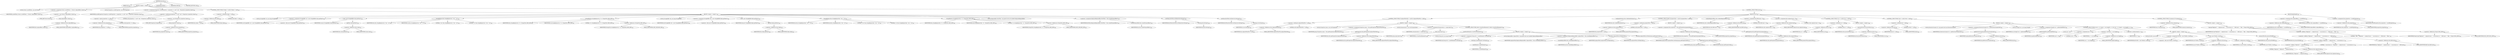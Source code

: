 digraph "execute" {  
"1006" [label = <(METHOD,execute)<SUB>443</SUB>> ]
"101" [label = <(PARAM,this)<SUB>443</SUB>> ]
"1007" [label = <(BLOCK,&lt;empty&gt;,&lt;empty&gt;)<SUB>443</SUB>> ]
"1008" [label = <(LOCAL,Vector savedFilters: java.util.Vector)> ]
"1009" [label = <(&lt;operator&gt;.assignment,Vector savedFilters = (Vector) replacefilters.clone())<SUB>445</SUB>> ]
"1010" [label = <(IDENTIFIER,savedFilters,Vector savedFilters = (Vector) replacefilters.clone())<SUB>445</SUB>> ]
"1011" [label = <(&lt;operator&gt;.cast,(Vector) replacefilters.clone())<SUB>445</SUB>> ]
"1012" [label = <(TYPE_REF,Vector,Vector)<SUB>445</SUB>> ]
"1013" [label = <(clone,replacefilters.clone())<SUB>445</SUB>> ]
"1014" [label = <(&lt;operator&gt;.fieldAccess,this.replacefilters)<SUB>445</SUB>> ]
"1015" [label = <(IDENTIFIER,this,replacefilters.clone())<SUB>445</SUB>> ]
"1016" [label = <(FIELD_IDENTIFIER,replacefilters,replacefilters)<SUB>445</SUB>> ]
"1017" [label = <(LOCAL,Properties savedProperties: java.util.Properties)> ]
"1018" [label = <(&lt;operator&gt;.assignment,Properties savedProperties = properties == null ? null : (Properties) properties.clone())<SUB>446</SUB>> ]
"1019" [label = <(IDENTIFIER,savedProperties,Properties savedProperties = properties == null ? null : (Properties) properties.clone())<SUB>446</SUB>> ]
"1020" [label = <(&lt;operator&gt;.conditional,properties == null ? null : (Properties) properties.clone())<SUB>447</SUB>> ]
"1021" [label = <(&lt;operator&gt;.equals,properties == null)<SUB>447</SUB>> ]
"1022" [label = <(&lt;operator&gt;.fieldAccess,this.properties)<SUB>447</SUB>> ]
"1023" [label = <(IDENTIFIER,this,properties == null)<SUB>447</SUB>> ]
"1024" [label = <(FIELD_IDENTIFIER,properties,properties)<SUB>447</SUB>> ]
"1025" [label = <(LITERAL,null,properties == null)<SUB>447</SUB>> ]
"1026" [label = <(LITERAL,null,properties == null ? null : (Properties) properties.clone())<SUB>447</SUB>> ]
"1027" [label = <(&lt;operator&gt;.cast,(Properties) properties.clone())<SUB>447</SUB>> ]
"1028" [label = <(TYPE_REF,Properties,Properties)<SUB>447</SUB>> ]
"1029" [label = <(clone,properties.clone())<SUB>447</SUB>> ]
"1030" [label = <(&lt;operator&gt;.fieldAccess,this.properties)<SUB>447</SUB>> ]
"1031" [label = <(IDENTIFIER,this,properties.clone())<SUB>447</SUB>> ]
"1032" [label = <(FIELD_IDENTIFIER,properties,properties)<SUB>447</SUB>> ]
"1033" [label = <(CONTROL_STRUCTURE,if (token != null),if (token != null))<SUB>449</SUB>> ]
"1034" [label = <(&lt;operator&gt;.notEquals,token != null)<SUB>449</SUB>> ]
"1035" [label = <(&lt;operator&gt;.fieldAccess,this.token)<SUB>449</SUB>> ]
"1036" [label = <(IDENTIFIER,this,token != null)<SUB>449</SUB>> ]
"1037" [label = <(FIELD_IDENTIFIER,token,token)<SUB>449</SUB>> ]
"1038" [label = <(LITERAL,null,token != null)<SUB>449</SUB>> ]
"1039" [label = <(BLOCK,&lt;empty&gt;,&lt;empty&gt;)<SUB>449</SUB>> ]
"99" [label = <(LOCAL,StringBuffer val: java.lang.StringBuffer)> ]
"1040" [label = <(&lt;operator&gt;.assignment,StringBuffer val = new StringBuffer(value.getText()))<SUB>453</SUB>> ]
"1041" [label = <(IDENTIFIER,val,StringBuffer val = new StringBuffer(value.getText()))<SUB>453</SUB>> ]
"1042" [label = <(&lt;operator&gt;.alloc,new StringBuffer(value.getText()))<SUB>453</SUB>> ]
"1043" [label = <(&lt;init&gt;,new StringBuffer(value.getText()))<SUB>453</SUB>> ]
"98" [label = <(IDENTIFIER,val,new StringBuffer(value.getText()))<SUB>453</SUB>> ]
"1044" [label = <(getText,value.getText())<SUB>453</SUB>> ]
"1045" [label = <(&lt;operator&gt;.fieldAccess,this.value)<SUB>453</SUB>> ]
"1046" [label = <(IDENTIFIER,this,value.getText())<SUB>453</SUB>> ]
"1047" [label = <(FIELD_IDENTIFIER,value,value)<SUB>453</SUB>> ]
"1048" [label = <(stringReplace,this.stringReplace(val, &quot;\r\n&quot;, &quot;\n&quot;))<SUB>454</SUB>> ]
"100" [label = <(IDENTIFIER,this,this.stringReplace(val, &quot;\r\n&quot;, &quot;\n&quot;))<SUB>454</SUB>> ]
"1049" [label = <(IDENTIFIER,val,this.stringReplace(val, &quot;\r\n&quot;, &quot;\n&quot;))<SUB>454</SUB>> ]
"1050" [label = <(LITERAL,&quot;\r\n&quot;,this.stringReplace(val, &quot;\r\n&quot;, &quot;\n&quot;))<SUB>454</SUB>> ]
"1051" [label = <(LITERAL,&quot;\n&quot;,this.stringReplace(val, &quot;\r\n&quot;, &quot;\n&quot;))<SUB>454</SUB>> ]
"1052" [label = <(stringReplace,stringReplace(val, &quot;\n&quot;, StringUtils.LINE_SEP))<SUB>455</SUB>> ]
"102" [label = <(IDENTIFIER,this,stringReplace(val, &quot;\n&quot;, StringUtils.LINE_SEP))<SUB>455</SUB>> ]
"1053" [label = <(IDENTIFIER,val,stringReplace(val, &quot;\n&quot;, StringUtils.LINE_SEP))<SUB>455</SUB>> ]
"1054" [label = <(LITERAL,&quot;\n&quot;,stringReplace(val, &quot;\n&quot;, StringUtils.LINE_SEP))<SUB>455</SUB>> ]
"1055" [label = <(&lt;operator&gt;.fieldAccess,StringUtils.LINE_SEP)<SUB>455</SUB>> ]
"1056" [label = <(IDENTIFIER,StringUtils,stringReplace(val, &quot;\n&quot;, StringUtils.LINE_SEP))<SUB>455</SUB>> ]
"1057" [label = <(FIELD_IDENTIFIER,LINE_SEP,LINE_SEP)<SUB>455</SUB>> ]
"104" [label = <(LOCAL,StringBuffer tok: java.lang.StringBuffer)> ]
"1058" [label = <(&lt;operator&gt;.assignment,StringBuffer tok = new StringBuffer(token.getText()))<SUB>456</SUB>> ]
"1059" [label = <(IDENTIFIER,tok,StringBuffer tok = new StringBuffer(token.getText()))<SUB>456</SUB>> ]
"1060" [label = <(&lt;operator&gt;.alloc,new StringBuffer(token.getText()))<SUB>456</SUB>> ]
"1061" [label = <(&lt;init&gt;,new StringBuffer(token.getText()))<SUB>456</SUB>> ]
"103" [label = <(IDENTIFIER,tok,new StringBuffer(token.getText()))<SUB>456</SUB>> ]
"1062" [label = <(getText,token.getText())<SUB>456</SUB>> ]
"1063" [label = <(&lt;operator&gt;.fieldAccess,this.token)<SUB>456</SUB>> ]
"1064" [label = <(IDENTIFIER,this,token.getText())<SUB>456</SUB>> ]
"1065" [label = <(FIELD_IDENTIFIER,token,token)<SUB>456</SUB>> ]
"1066" [label = <(stringReplace,this.stringReplace(tok, &quot;\r\n&quot;, &quot;\n&quot;))<SUB>457</SUB>> ]
"105" [label = <(IDENTIFIER,this,this.stringReplace(tok, &quot;\r\n&quot;, &quot;\n&quot;))<SUB>457</SUB>> ]
"1067" [label = <(IDENTIFIER,tok,this.stringReplace(tok, &quot;\r\n&quot;, &quot;\n&quot;))<SUB>457</SUB>> ]
"1068" [label = <(LITERAL,&quot;\r\n&quot;,this.stringReplace(tok, &quot;\r\n&quot;, &quot;\n&quot;))<SUB>457</SUB>> ]
"1069" [label = <(LITERAL,&quot;\n&quot;,this.stringReplace(tok, &quot;\r\n&quot;, &quot;\n&quot;))<SUB>457</SUB>> ]
"1070" [label = <(stringReplace,stringReplace(tok, &quot;\n&quot;, StringUtils.LINE_SEP))<SUB>458</SUB>> ]
"106" [label = <(IDENTIFIER,this,stringReplace(tok, &quot;\n&quot;, StringUtils.LINE_SEP))<SUB>458</SUB>> ]
"1071" [label = <(IDENTIFIER,tok,stringReplace(tok, &quot;\n&quot;, StringUtils.LINE_SEP))<SUB>458</SUB>> ]
"1072" [label = <(LITERAL,&quot;\n&quot;,stringReplace(tok, &quot;\n&quot;, StringUtils.LINE_SEP))<SUB>458</SUB>> ]
"1073" [label = <(&lt;operator&gt;.fieldAccess,StringUtils.LINE_SEP)<SUB>458</SUB>> ]
"1074" [label = <(IDENTIFIER,StringUtils,stringReplace(tok, &quot;\n&quot;, StringUtils.LINE_SEP))<SUB>458</SUB>> ]
"1075" [label = <(FIELD_IDENTIFIER,LINE_SEP,LINE_SEP)<SUB>458</SUB>> ]
"1076" [label = <(LOCAL,Replacefilter firstFilter: org.apache.tools.ant.taskdefs.Replace$Replacefilter)> ]
"1077" [label = <(&lt;operator&gt;.assignment,Replace$Replacefilter firstFilter = this.createPrimaryfilter())<SUB>459</SUB>> ]
"1078" [label = <(IDENTIFIER,firstFilter,Replace$Replacefilter firstFilter = this.createPrimaryfilter())<SUB>459</SUB>> ]
"1079" [label = <(createPrimaryfilter,this.createPrimaryfilter())<SUB>459</SUB>> ]
"107" [label = <(IDENTIFIER,this,this.createPrimaryfilter())<SUB>459</SUB>> ]
"1080" [label = <(setToken,firstFilter.setToken(tok.toString()))<SUB>460</SUB>> ]
"1081" [label = <(IDENTIFIER,firstFilter,firstFilter.setToken(tok.toString()))<SUB>460</SUB>> ]
"1082" [label = <(toString,tok.toString())<SUB>460</SUB>> ]
"1083" [label = <(IDENTIFIER,tok,tok.toString())<SUB>460</SUB>> ]
"1084" [label = <(setValue,firstFilter.setValue(val.toString()))<SUB>461</SUB>> ]
"1085" [label = <(IDENTIFIER,firstFilter,firstFilter.setValue(val.toString()))<SUB>461</SUB>> ]
"1086" [label = <(toString,val.toString())<SUB>461</SUB>> ]
"1087" [label = <(IDENTIFIER,val,val.toString())<SUB>461</SUB>> ]
"1088" [label = <(CONTROL_STRUCTURE,try,try)<SUB>464</SUB>> ]
"1089" [label = <(BLOCK,try,try)<SUB>464</SUB>> ]
"1090" [label = <(CONTROL_STRUCTURE,if (replaceFilterFile != null),if (replaceFilterFile != null))<SUB>465</SUB>> ]
"1091" [label = <(&lt;operator&gt;.notEquals,replaceFilterFile != null)<SUB>465</SUB>> ]
"1092" [label = <(&lt;operator&gt;.fieldAccess,this.replaceFilterFile)<SUB>465</SUB>> ]
"1093" [label = <(IDENTIFIER,this,replaceFilterFile != null)<SUB>465</SUB>> ]
"1094" [label = <(FIELD_IDENTIFIER,replaceFilterFile,replaceFilterFile)<SUB>465</SUB>> ]
"1095" [label = <(LITERAL,null,replaceFilterFile != null)<SUB>465</SUB>> ]
"1096" [label = <(BLOCK,&lt;empty&gt;,&lt;empty&gt;)<SUB>465</SUB>> ]
"1097" [label = <(LOCAL,Properties props: java.util.Properties)> ]
"1098" [label = <(&lt;operator&gt;.assignment,Properties props = this.getProperties(replaceFilterFile))<SUB>466</SUB>> ]
"1099" [label = <(IDENTIFIER,props,Properties props = this.getProperties(replaceFilterFile))<SUB>466</SUB>> ]
"1100" [label = <(getProperties,this.getProperties(replaceFilterFile))<SUB>466</SUB>> ]
"108" [label = <(IDENTIFIER,this,this.getProperties(replaceFilterFile))<SUB>466</SUB>> ]
"1101" [label = <(&lt;operator&gt;.fieldAccess,this.replaceFilterFile)<SUB>466</SUB>> ]
"1102" [label = <(IDENTIFIER,this,this.getProperties(replaceFilterFile))<SUB>466</SUB>> ]
"1103" [label = <(FIELD_IDENTIFIER,replaceFilterFile,replaceFilterFile)<SUB>466</SUB>> ]
"1104" [label = <(LOCAL,Enumeration e: java.util.Enumeration)> ]
"1105" [label = <(&lt;operator&gt;.assignment,Enumeration e = props.keys())<SUB>467</SUB>> ]
"1106" [label = <(IDENTIFIER,e,Enumeration e = props.keys())<SUB>467</SUB>> ]
"1107" [label = <(keys,props.keys())<SUB>467</SUB>> ]
"1108" [label = <(IDENTIFIER,props,props.keys())<SUB>467</SUB>> ]
"1109" [label = <(CONTROL_STRUCTURE,while (e.hasMoreElements()),while (e.hasMoreElements()))<SUB>468</SUB>> ]
"1110" [label = <(hasMoreElements,e.hasMoreElements())<SUB>468</SUB>> ]
"1111" [label = <(IDENTIFIER,e,e.hasMoreElements())<SUB>468</SUB>> ]
"1112" [label = <(BLOCK,&lt;empty&gt;,&lt;empty&gt;)<SUB>468</SUB>> ]
"1113" [label = <(LOCAL,String tok: java.lang.String)> ]
"1114" [label = <(&lt;operator&gt;.assignment,String tok = e.nextElement().toString())<SUB>469</SUB>> ]
"1115" [label = <(IDENTIFIER,tok,String tok = e.nextElement().toString())<SUB>469</SUB>> ]
"1116" [label = <(toString,e.nextElement().toString())<SUB>469</SUB>> ]
"1117" [label = <(nextElement,e.nextElement())<SUB>469</SUB>> ]
"1118" [label = <(IDENTIFIER,e,e.nextElement())<SUB>469</SUB>> ]
"1119" [label = <(LOCAL,Replacefilter replaceFilter: org.apache.tools.ant.taskdefs.Replace$Replacefilter)> ]
"1120" [label = <(&lt;operator&gt;.assignment,Replace$Replacefilter replaceFilter = this.createReplacefilter())<SUB>470</SUB>> ]
"1121" [label = <(IDENTIFIER,replaceFilter,Replace$Replacefilter replaceFilter = this.createReplacefilter())<SUB>470</SUB>> ]
"1122" [label = <(createReplacefilter,this.createReplacefilter())<SUB>470</SUB>> ]
"109" [label = <(IDENTIFIER,this,this.createReplacefilter())<SUB>470</SUB>> ]
"1123" [label = <(setToken,replaceFilter.setToken(tok))<SUB>471</SUB>> ]
"1124" [label = <(IDENTIFIER,replaceFilter,replaceFilter.setToken(tok))<SUB>471</SUB>> ]
"1125" [label = <(IDENTIFIER,tok,replaceFilter.setToken(tok))<SUB>471</SUB>> ]
"1126" [label = <(setValue,replaceFilter.setValue(props.getProperty(tok)))<SUB>472</SUB>> ]
"1127" [label = <(IDENTIFIER,replaceFilter,replaceFilter.setValue(props.getProperty(tok)))<SUB>472</SUB>> ]
"1128" [label = <(getProperty,props.getProperty(tok))<SUB>472</SUB>> ]
"1129" [label = <(IDENTIFIER,props,props.getProperty(tok))<SUB>472</SUB>> ]
"1130" [label = <(IDENTIFIER,tok,props.getProperty(tok))<SUB>472</SUB>> ]
"1131" [label = <(validateAttributes,this.validateAttributes())<SUB>476</SUB>> ]
"110" [label = <(IDENTIFIER,this,this.validateAttributes())<SUB>476</SUB>> ]
"1132" [label = <(CONTROL_STRUCTURE,if (propertyFile != null),if (propertyFile != null))<SUB>478</SUB>> ]
"1133" [label = <(&lt;operator&gt;.notEquals,propertyFile != null)<SUB>478</SUB>> ]
"1134" [label = <(&lt;operator&gt;.fieldAccess,this.propertyFile)<SUB>478</SUB>> ]
"1135" [label = <(IDENTIFIER,this,propertyFile != null)<SUB>478</SUB>> ]
"1136" [label = <(FIELD_IDENTIFIER,propertyFile,propertyFile)<SUB>478</SUB>> ]
"1137" [label = <(LITERAL,null,propertyFile != null)<SUB>478</SUB>> ]
"1138" [label = <(BLOCK,&lt;empty&gt;,&lt;empty&gt;)<SUB>478</SUB>> ]
"1139" [label = <(&lt;operator&gt;.assignment,this.properties = this.getProperties(propertyFile))<SUB>479</SUB>> ]
"1140" [label = <(&lt;operator&gt;.fieldAccess,this.properties)<SUB>479</SUB>> ]
"1141" [label = <(IDENTIFIER,this,this.properties = this.getProperties(propertyFile))<SUB>479</SUB>> ]
"1142" [label = <(FIELD_IDENTIFIER,properties,properties)<SUB>479</SUB>> ]
"1143" [label = <(getProperties,this.getProperties(propertyFile))<SUB>479</SUB>> ]
"111" [label = <(IDENTIFIER,this,this.getProperties(propertyFile))<SUB>479</SUB>> ]
"1144" [label = <(&lt;operator&gt;.fieldAccess,this.propertyFile)<SUB>479</SUB>> ]
"1145" [label = <(IDENTIFIER,this,this.getProperties(propertyFile))<SUB>479</SUB>> ]
"1146" [label = <(FIELD_IDENTIFIER,propertyFile,propertyFile)<SUB>479</SUB>> ]
"1147" [label = <(validateReplacefilters,this.validateReplacefilters())<SUB>482</SUB>> ]
"112" [label = <(IDENTIFIER,this,this.validateReplacefilters())<SUB>482</SUB>> ]
"1148" [label = <(&lt;operator&gt;.assignment,this.fileCount = 0)<SUB>483</SUB>> ]
"1149" [label = <(&lt;operator&gt;.fieldAccess,this.fileCount)<SUB>483</SUB>> ]
"1150" [label = <(IDENTIFIER,this,this.fileCount = 0)<SUB>483</SUB>> ]
"1151" [label = <(FIELD_IDENTIFIER,fileCount,fileCount)<SUB>483</SUB>> ]
"1152" [label = <(LITERAL,0,this.fileCount = 0)<SUB>483</SUB>> ]
"1153" [label = <(&lt;operator&gt;.assignment,this.replaceCount = 0)<SUB>484</SUB>> ]
"1154" [label = <(&lt;operator&gt;.fieldAccess,this.replaceCount)<SUB>484</SUB>> ]
"1155" [label = <(IDENTIFIER,this,this.replaceCount = 0)<SUB>484</SUB>> ]
"1156" [label = <(FIELD_IDENTIFIER,replaceCount,replaceCount)<SUB>484</SUB>> ]
"1157" [label = <(LITERAL,0,this.replaceCount = 0)<SUB>484</SUB>> ]
"1158" [label = <(CONTROL_STRUCTURE,if (src != null),if (src != null))<SUB>486</SUB>> ]
"1159" [label = <(&lt;operator&gt;.notEquals,src != null)<SUB>486</SUB>> ]
"1160" [label = <(&lt;operator&gt;.fieldAccess,this.src)<SUB>486</SUB>> ]
"1161" [label = <(IDENTIFIER,this,src != null)<SUB>486</SUB>> ]
"1162" [label = <(FIELD_IDENTIFIER,src,src)<SUB>486</SUB>> ]
"1163" [label = <(LITERAL,null,src != null)<SUB>486</SUB>> ]
"1164" [label = <(BLOCK,&lt;empty&gt;,&lt;empty&gt;)<SUB>486</SUB>> ]
"1165" [label = <(processFile,this.processFile(src))<SUB>487</SUB>> ]
"113" [label = <(IDENTIFIER,this,this.processFile(src))<SUB>487</SUB>> ]
"1166" [label = <(&lt;operator&gt;.fieldAccess,this.src)<SUB>487</SUB>> ]
"1167" [label = <(IDENTIFIER,this,this.processFile(src))<SUB>487</SUB>> ]
"1168" [label = <(FIELD_IDENTIFIER,src,src)<SUB>487</SUB>> ]
"1169" [label = <(CONTROL_STRUCTURE,if (dir != null),if (dir != null))<SUB>490</SUB>> ]
"1170" [label = <(&lt;operator&gt;.notEquals,dir != null)<SUB>490</SUB>> ]
"1171" [label = <(&lt;operator&gt;.fieldAccess,this.dir)<SUB>490</SUB>> ]
"1172" [label = <(IDENTIFIER,this,dir != null)<SUB>490</SUB>> ]
"1173" [label = <(FIELD_IDENTIFIER,dir,dir)<SUB>490</SUB>> ]
"1174" [label = <(LITERAL,null,dir != null)<SUB>490</SUB>> ]
"1175" [label = <(BLOCK,&lt;empty&gt;,&lt;empty&gt;)<SUB>490</SUB>> ]
"1176" [label = <(LOCAL,DirectoryScanner ds: org.apache.tools.ant.DirectoryScanner)> ]
"1177" [label = <(&lt;operator&gt;.assignment,DirectoryScanner ds = getDirectoryScanner(dir))<SUB>491</SUB>> ]
"1178" [label = <(IDENTIFIER,ds,DirectoryScanner ds = getDirectoryScanner(dir))<SUB>491</SUB>> ]
"1179" [label = <(getDirectoryScanner,getDirectoryScanner(dir))<SUB>491</SUB>> ]
"1180" [label = <(IDENTIFIER,super,getDirectoryScanner(dir))<SUB>491</SUB>> ]
"1181" [label = <(&lt;operator&gt;.fieldAccess,this.dir)<SUB>491</SUB>> ]
"1182" [label = <(IDENTIFIER,this,getDirectoryScanner(dir))<SUB>491</SUB>> ]
"1183" [label = <(FIELD_IDENTIFIER,dir,dir)<SUB>491</SUB>> ]
"1184" [label = <(LOCAL,String[] srcs: java.lang.String[])> ]
"1185" [label = <(&lt;operator&gt;.assignment,String[] srcs = getIncludedFiles())<SUB>492</SUB>> ]
"1186" [label = <(IDENTIFIER,srcs,String[] srcs = getIncludedFiles())<SUB>492</SUB>> ]
"1187" [label = <(getIncludedFiles,getIncludedFiles())<SUB>492</SUB>> ]
"1188" [label = <(IDENTIFIER,ds,getIncludedFiles())<SUB>492</SUB>> ]
"1189" [label = <(CONTROL_STRUCTURE,for (int i = 0; Some(i &lt; srcs.length); i++),for (int i = 0; Some(i &lt; srcs.length); i++))<SUB>494</SUB>> ]
"1190" [label = <(LOCAL,int i: int)> ]
"1191" [label = <(&lt;operator&gt;.assignment,int i = 0)<SUB>494</SUB>> ]
"1192" [label = <(IDENTIFIER,i,int i = 0)<SUB>494</SUB>> ]
"1193" [label = <(LITERAL,0,int i = 0)<SUB>494</SUB>> ]
"1194" [label = <(&lt;operator&gt;.lessThan,i &lt; srcs.length)<SUB>494</SUB>> ]
"1195" [label = <(IDENTIFIER,i,i &lt; srcs.length)<SUB>494</SUB>> ]
"1196" [label = <(&lt;operator&gt;.fieldAccess,srcs.length)<SUB>494</SUB>> ]
"1197" [label = <(IDENTIFIER,srcs,i &lt; srcs.length)<SUB>494</SUB>> ]
"1198" [label = <(FIELD_IDENTIFIER,length,length)<SUB>494</SUB>> ]
"1199" [label = <(&lt;operator&gt;.postIncrement,i++)<SUB>494</SUB>> ]
"1200" [label = <(IDENTIFIER,i,i++)<SUB>494</SUB>> ]
"1201" [label = <(BLOCK,&lt;empty&gt;,&lt;empty&gt;)<SUB>494</SUB>> ]
"115" [label = <(LOCAL,File file: java.io.File)> ]
"1202" [label = <(&lt;operator&gt;.assignment,File file = new File(dir, srcs[i]))<SUB>495</SUB>> ]
"1203" [label = <(IDENTIFIER,file,File file = new File(dir, srcs[i]))<SUB>495</SUB>> ]
"1204" [label = <(&lt;operator&gt;.alloc,new File(dir, srcs[i]))<SUB>495</SUB>> ]
"1205" [label = <(&lt;init&gt;,new File(dir, srcs[i]))<SUB>495</SUB>> ]
"114" [label = <(IDENTIFIER,file,new File(dir, srcs[i]))<SUB>495</SUB>> ]
"1206" [label = <(&lt;operator&gt;.fieldAccess,this.dir)<SUB>495</SUB>> ]
"1207" [label = <(IDENTIFIER,this,new File(dir, srcs[i]))<SUB>495</SUB>> ]
"1208" [label = <(FIELD_IDENTIFIER,dir,dir)<SUB>495</SUB>> ]
"1209" [label = <(&lt;operator&gt;.indexAccess,srcs[i])<SUB>495</SUB>> ]
"1210" [label = <(IDENTIFIER,srcs,new File(dir, srcs[i]))<SUB>495</SUB>> ]
"1211" [label = <(IDENTIFIER,i,new File(dir, srcs[i]))<SUB>495</SUB>> ]
"1212" [label = <(processFile,this.processFile(file))<SUB>496</SUB>> ]
"116" [label = <(IDENTIFIER,this,this.processFile(file))<SUB>496</SUB>> ]
"1213" [label = <(IDENTIFIER,file,this.processFile(file))<SUB>496</SUB>> ]
"1214" [label = <(CONTROL_STRUCTURE,if (summary),if (summary))<SUB>500</SUB>> ]
"1215" [label = <(&lt;operator&gt;.fieldAccess,this.summary)<SUB>500</SUB>> ]
"1216" [label = <(IDENTIFIER,this,if (summary))<SUB>500</SUB>> ]
"1217" [label = <(FIELD_IDENTIFIER,summary,summary)<SUB>500</SUB>> ]
"1218" [label = <(BLOCK,&lt;empty&gt;,&lt;empty&gt;)<SUB>500</SUB>> ]
"1219" [label = <(log,log(&quot;Replaced &quot; + replaceCount + &quot; occurrences in &quot; + fileCount + &quot; files.&quot;, Project.MSG_INFO))<SUB>501</SUB>> ]
"117" [label = <(IDENTIFIER,this,log(&quot;Replaced &quot; + replaceCount + &quot; occurrences in &quot; + fileCount + &quot; files.&quot;, Project.MSG_INFO))<SUB>501</SUB>> ]
"1220" [label = <(&lt;operator&gt;.addition,&quot;Replaced &quot; + replaceCount + &quot; occurrences in &quot; + fileCount + &quot; files.&quot;)<SUB>501</SUB>> ]
"1221" [label = <(&lt;operator&gt;.addition,&quot;Replaced &quot; + replaceCount + &quot; occurrences in &quot; + fileCount)<SUB>501</SUB>> ]
"1222" [label = <(&lt;operator&gt;.addition,&quot;Replaced &quot; + replaceCount + &quot; occurrences in &quot;)<SUB>501</SUB>> ]
"1223" [label = <(&lt;operator&gt;.addition,&quot;Replaced &quot; + replaceCount)<SUB>501</SUB>> ]
"1224" [label = <(LITERAL,&quot;Replaced &quot;,&quot;Replaced &quot; + replaceCount)<SUB>501</SUB>> ]
"1225" [label = <(&lt;operator&gt;.fieldAccess,this.replaceCount)<SUB>501</SUB>> ]
"1226" [label = <(IDENTIFIER,this,&quot;Replaced &quot; + replaceCount)<SUB>501</SUB>> ]
"1227" [label = <(FIELD_IDENTIFIER,replaceCount,replaceCount)<SUB>501</SUB>> ]
"1228" [label = <(LITERAL,&quot; occurrences in &quot;,&quot;Replaced &quot; + replaceCount + &quot; occurrences in &quot;)<SUB>501</SUB>> ]
"1229" [label = <(&lt;operator&gt;.fieldAccess,this.fileCount)<SUB>502</SUB>> ]
"1230" [label = <(IDENTIFIER,this,&quot;Replaced &quot; + replaceCount + &quot; occurrences in &quot; + fileCount)<SUB>502</SUB>> ]
"1231" [label = <(FIELD_IDENTIFIER,fileCount,fileCount)<SUB>502</SUB>> ]
"1232" [label = <(LITERAL,&quot; files.&quot;,&quot;Replaced &quot; + replaceCount + &quot; occurrences in &quot; + fileCount + &quot; files.&quot;)<SUB>502</SUB>> ]
"1233" [label = <(&lt;operator&gt;.fieldAccess,Project.MSG_INFO)<SUB>502</SUB>> ]
"1234" [label = <(IDENTIFIER,Project,log(&quot;Replaced &quot; + replaceCount + &quot; occurrences in &quot; + fileCount + &quot; files.&quot;, Project.MSG_INFO))<SUB>502</SUB>> ]
"1235" [label = <(FIELD_IDENTIFIER,MSG_INFO,MSG_INFO)<SUB>502</SUB>> ]
"1236" [label = <(BLOCK,finally,finally)<SUB>504</SUB>> ]
"1237" [label = <(&lt;operator&gt;.assignment,this.replacefilters = savedFilters)<SUB>505</SUB>> ]
"1238" [label = <(&lt;operator&gt;.fieldAccess,this.replacefilters)<SUB>505</SUB>> ]
"1239" [label = <(IDENTIFIER,this,this.replacefilters = savedFilters)<SUB>505</SUB>> ]
"1240" [label = <(FIELD_IDENTIFIER,replacefilters,replacefilters)<SUB>505</SUB>> ]
"1241" [label = <(IDENTIFIER,savedFilters,this.replacefilters = savedFilters)<SUB>505</SUB>> ]
"1242" [label = <(&lt;operator&gt;.assignment,this.properties = savedProperties)<SUB>506</SUB>> ]
"1243" [label = <(&lt;operator&gt;.fieldAccess,this.properties)<SUB>506</SUB>> ]
"1244" [label = <(IDENTIFIER,this,this.properties = savedProperties)<SUB>506</SUB>> ]
"1245" [label = <(FIELD_IDENTIFIER,properties,properties)<SUB>506</SUB>> ]
"1246" [label = <(IDENTIFIER,savedProperties,this.properties = savedProperties)<SUB>506</SUB>> ]
"1247" [label = <(MODIFIER,PUBLIC)> ]
"1248" [label = <(MODIFIER,VIRTUAL)> ]
"1249" [label = <(METHOD_RETURN,void)<SUB>443</SUB>> ]
  "1006" -> "101" 
  "1006" -> "1007" 
  "1006" -> "1247" 
  "1006" -> "1248" 
  "1006" -> "1249" 
  "1007" -> "1008" 
  "1007" -> "1009" 
  "1007" -> "1017" 
  "1007" -> "1018" 
  "1007" -> "1033" 
  "1007" -> "1088" 
  "1009" -> "1010" 
  "1009" -> "1011" 
  "1011" -> "1012" 
  "1011" -> "1013" 
  "1013" -> "1014" 
  "1014" -> "1015" 
  "1014" -> "1016" 
  "1018" -> "1019" 
  "1018" -> "1020" 
  "1020" -> "1021" 
  "1020" -> "1026" 
  "1020" -> "1027" 
  "1021" -> "1022" 
  "1021" -> "1025" 
  "1022" -> "1023" 
  "1022" -> "1024" 
  "1027" -> "1028" 
  "1027" -> "1029" 
  "1029" -> "1030" 
  "1030" -> "1031" 
  "1030" -> "1032" 
  "1033" -> "1034" 
  "1033" -> "1039" 
  "1034" -> "1035" 
  "1034" -> "1038" 
  "1035" -> "1036" 
  "1035" -> "1037" 
  "1039" -> "99" 
  "1039" -> "1040" 
  "1039" -> "1043" 
  "1039" -> "1048" 
  "1039" -> "1052" 
  "1039" -> "104" 
  "1039" -> "1058" 
  "1039" -> "1061" 
  "1039" -> "1066" 
  "1039" -> "1070" 
  "1039" -> "1076" 
  "1039" -> "1077" 
  "1039" -> "1080" 
  "1039" -> "1084" 
  "1040" -> "1041" 
  "1040" -> "1042" 
  "1043" -> "98" 
  "1043" -> "1044" 
  "1044" -> "1045" 
  "1045" -> "1046" 
  "1045" -> "1047" 
  "1048" -> "100" 
  "1048" -> "1049" 
  "1048" -> "1050" 
  "1048" -> "1051" 
  "1052" -> "102" 
  "1052" -> "1053" 
  "1052" -> "1054" 
  "1052" -> "1055" 
  "1055" -> "1056" 
  "1055" -> "1057" 
  "1058" -> "1059" 
  "1058" -> "1060" 
  "1061" -> "103" 
  "1061" -> "1062" 
  "1062" -> "1063" 
  "1063" -> "1064" 
  "1063" -> "1065" 
  "1066" -> "105" 
  "1066" -> "1067" 
  "1066" -> "1068" 
  "1066" -> "1069" 
  "1070" -> "106" 
  "1070" -> "1071" 
  "1070" -> "1072" 
  "1070" -> "1073" 
  "1073" -> "1074" 
  "1073" -> "1075" 
  "1077" -> "1078" 
  "1077" -> "1079" 
  "1079" -> "107" 
  "1080" -> "1081" 
  "1080" -> "1082" 
  "1082" -> "1083" 
  "1084" -> "1085" 
  "1084" -> "1086" 
  "1086" -> "1087" 
  "1088" -> "1089" 
  "1088" -> "1236" 
  "1089" -> "1090" 
  "1089" -> "1131" 
  "1089" -> "1132" 
  "1089" -> "1147" 
  "1089" -> "1148" 
  "1089" -> "1153" 
  "1089" -> "1158" 
  "1089" -> "1169" 
  "1089" -> "1214" 
  "1090" -> "1091" 
  "1090" -> "1096" 
  "1091" -> "1092" 
  "1091" -> "1095" 
  "1092" -> "1093" 
  "1092" -> "1094" 
  "1096" -> "1097" 
  "1096" -> "1098" 
  "1096" -> "1104" 
  "1096" -> "1105" 
  "1096" -> "1109" 
  "1098" -> "1099" 
  "1098" -> "1100" 
  "1100" -> "108" 
  "1100" -> "1101" 
  "1101" -> "1102" 
  "1101" -> "1103" 
  "1105" -> "1106" 
  "1105" -> "1107" 
  "1107" -> "1108" 
  "1109" -> "1110" 
  "1109" -> "1112" 
  "1110" -> "1111" 
  "1112" -> "1113" 
  "1112" -> "1114" 
  "1112" -> "1119" 
  "1112" -> "1120" 
  "1112" -> "1123" 
  "1112" -> "1126" 
  "1114" -> "1115" 
  "1114" -> "1116" 
  "1116" -> "1117" 
  "1117" -> "1118" 
  "1120" -> "1121" 
  "1120" -> "1122" 
  "1122" -> "109" 
  "1123" -> "1124" 
  "1123" -> "1125" 
  "1126" -> "1127" 
  "1126" -> "1128" 
  "1128" -> "1129" 
  "1128" -> "1130" 
  "1131" -> "110" 
  "1132" -> "1133" 
  "1132" -> "1138" 
  "1133" -> "1134" 
  "1133" -> "1137" 
  "1134" -> "1135" 
  "1134" -> "1136" 
  "1138" -> "1139" 
  "1139" -> "1140" 
  "1139" -> "1143" 
  "1140" -> "1141" 
  "1140" -> "1142" 
  "1143" -> "111" 
  "1143" -> "1144" 
  "1144" -> "1145" 
  "1144" -> "1146" 
  "1147" -> "112" 
  "1148" -> "1149" 
  "1148" -> "1152" 
  "1149" -> "1150" 
  "1149" -> "1151" 
  "1153" -> "1154" 
  "1153" -> "1157" 
  "1154" -> "1155" 
  "1154" -> "1156" 
  "1158" -> "1159" 
  "1158" -> "1164" 
  "1159" -> "1160" 
  "1159" -> "1163" 
  "1160" -> "1161" 
  "1160" -> "1162" 
  "1164" -> "1165" 
  "1165" -> "113" 
  "1165" -> "1166" 
  "1166" -> "1167" 
  "1166" -> "1168" 
  "1169" -> "1170" 
  "1169" -> "1175" 
  "1170" -> "1171" 
  "1170" -> "1174" 
  "1171" -> "1172" 
  "1171" -> "1173" 
  "1175" -> "1176" 
  "1175" -> "1177" 
  "1175" -> "1184" 
  "1175" -> "1185" 
  "1175" -> "1189" 
  "1177" -> "1178" 
  "1177" -> "1179" 
  "1179" -> "1180" 
  "1179" -> "1181" 
  "1181" -> "1182" 
  "1181" -> "1183" 
  "1185" -> "1186" 
  "1185" -> "1187" 
  "1187" -> "1188" 
  "1189" -> "1190" 
  "1189" -> "1191" 
  "1189" -> "1194" 
  "1189" -> "1199" 
  "1189" -> "1201" 
  "1191" -> "1192" 
  "1191" -> "1193" 
  "1194" -> "1195" 
  "1194" -> "1196" 
  "1196" -> "1197" 
  "1196" -> "1198" 
  "1199" -> "1200" 
  "1201" -> "115" 
  "1201" -> "1202" 
  "1201" -> "1205" 
  "1201" -> "1212" 
  "1202" -> "1203" 
  "1202" -> "1204" 
  "1205" -> "114" 
  "1205" -> "1206" 
  "1205" -> "1209" 
  "1206" -> "1207" 
  "1206" -> "1208" 
  "1209" -> "1210" 
  "1209" -> "1211" 
  "1212" -> "116" 
  "1212" -> "1213" 
  "1214" -> "1215" 
  "1214" -> "1218" 
  "1215" -> "1216" 
  "1215" -> "1217" 
  "1218" -> "1219" 
  "1219" -> "117" 
  "1219" -> "1220" 
  "1219" -> "1233" 
  "1220" -> "1221" 
  "1220" -> "1232" 
  "1221" -> "1222" 
  "1221" -> "1229" 
  "1222" -> "1223" 
  "1222" -> "1228" 
  "1223" -> "1224" 
  "1223" -> "1225" 
  "1225" -> "1226" 
  "1225" -> "1227" 
  "1229" -> "1230" 
  "1229" -> "1231" 
  "1233" -> "1234" 
  "1233" -> "1235" 
  "1236" -> "1237" 
  "1236" -> "1242" 
  "1237" -> "1238" 
  "1237" -> "1241" 
  "1238" -> "1239" 
  "1238" -> "1240" 
  "1242" -> "1243" 
  "1242" -> "1246" 
  "1243" -> "1244" 
  "1243" -> "1245" 
}

